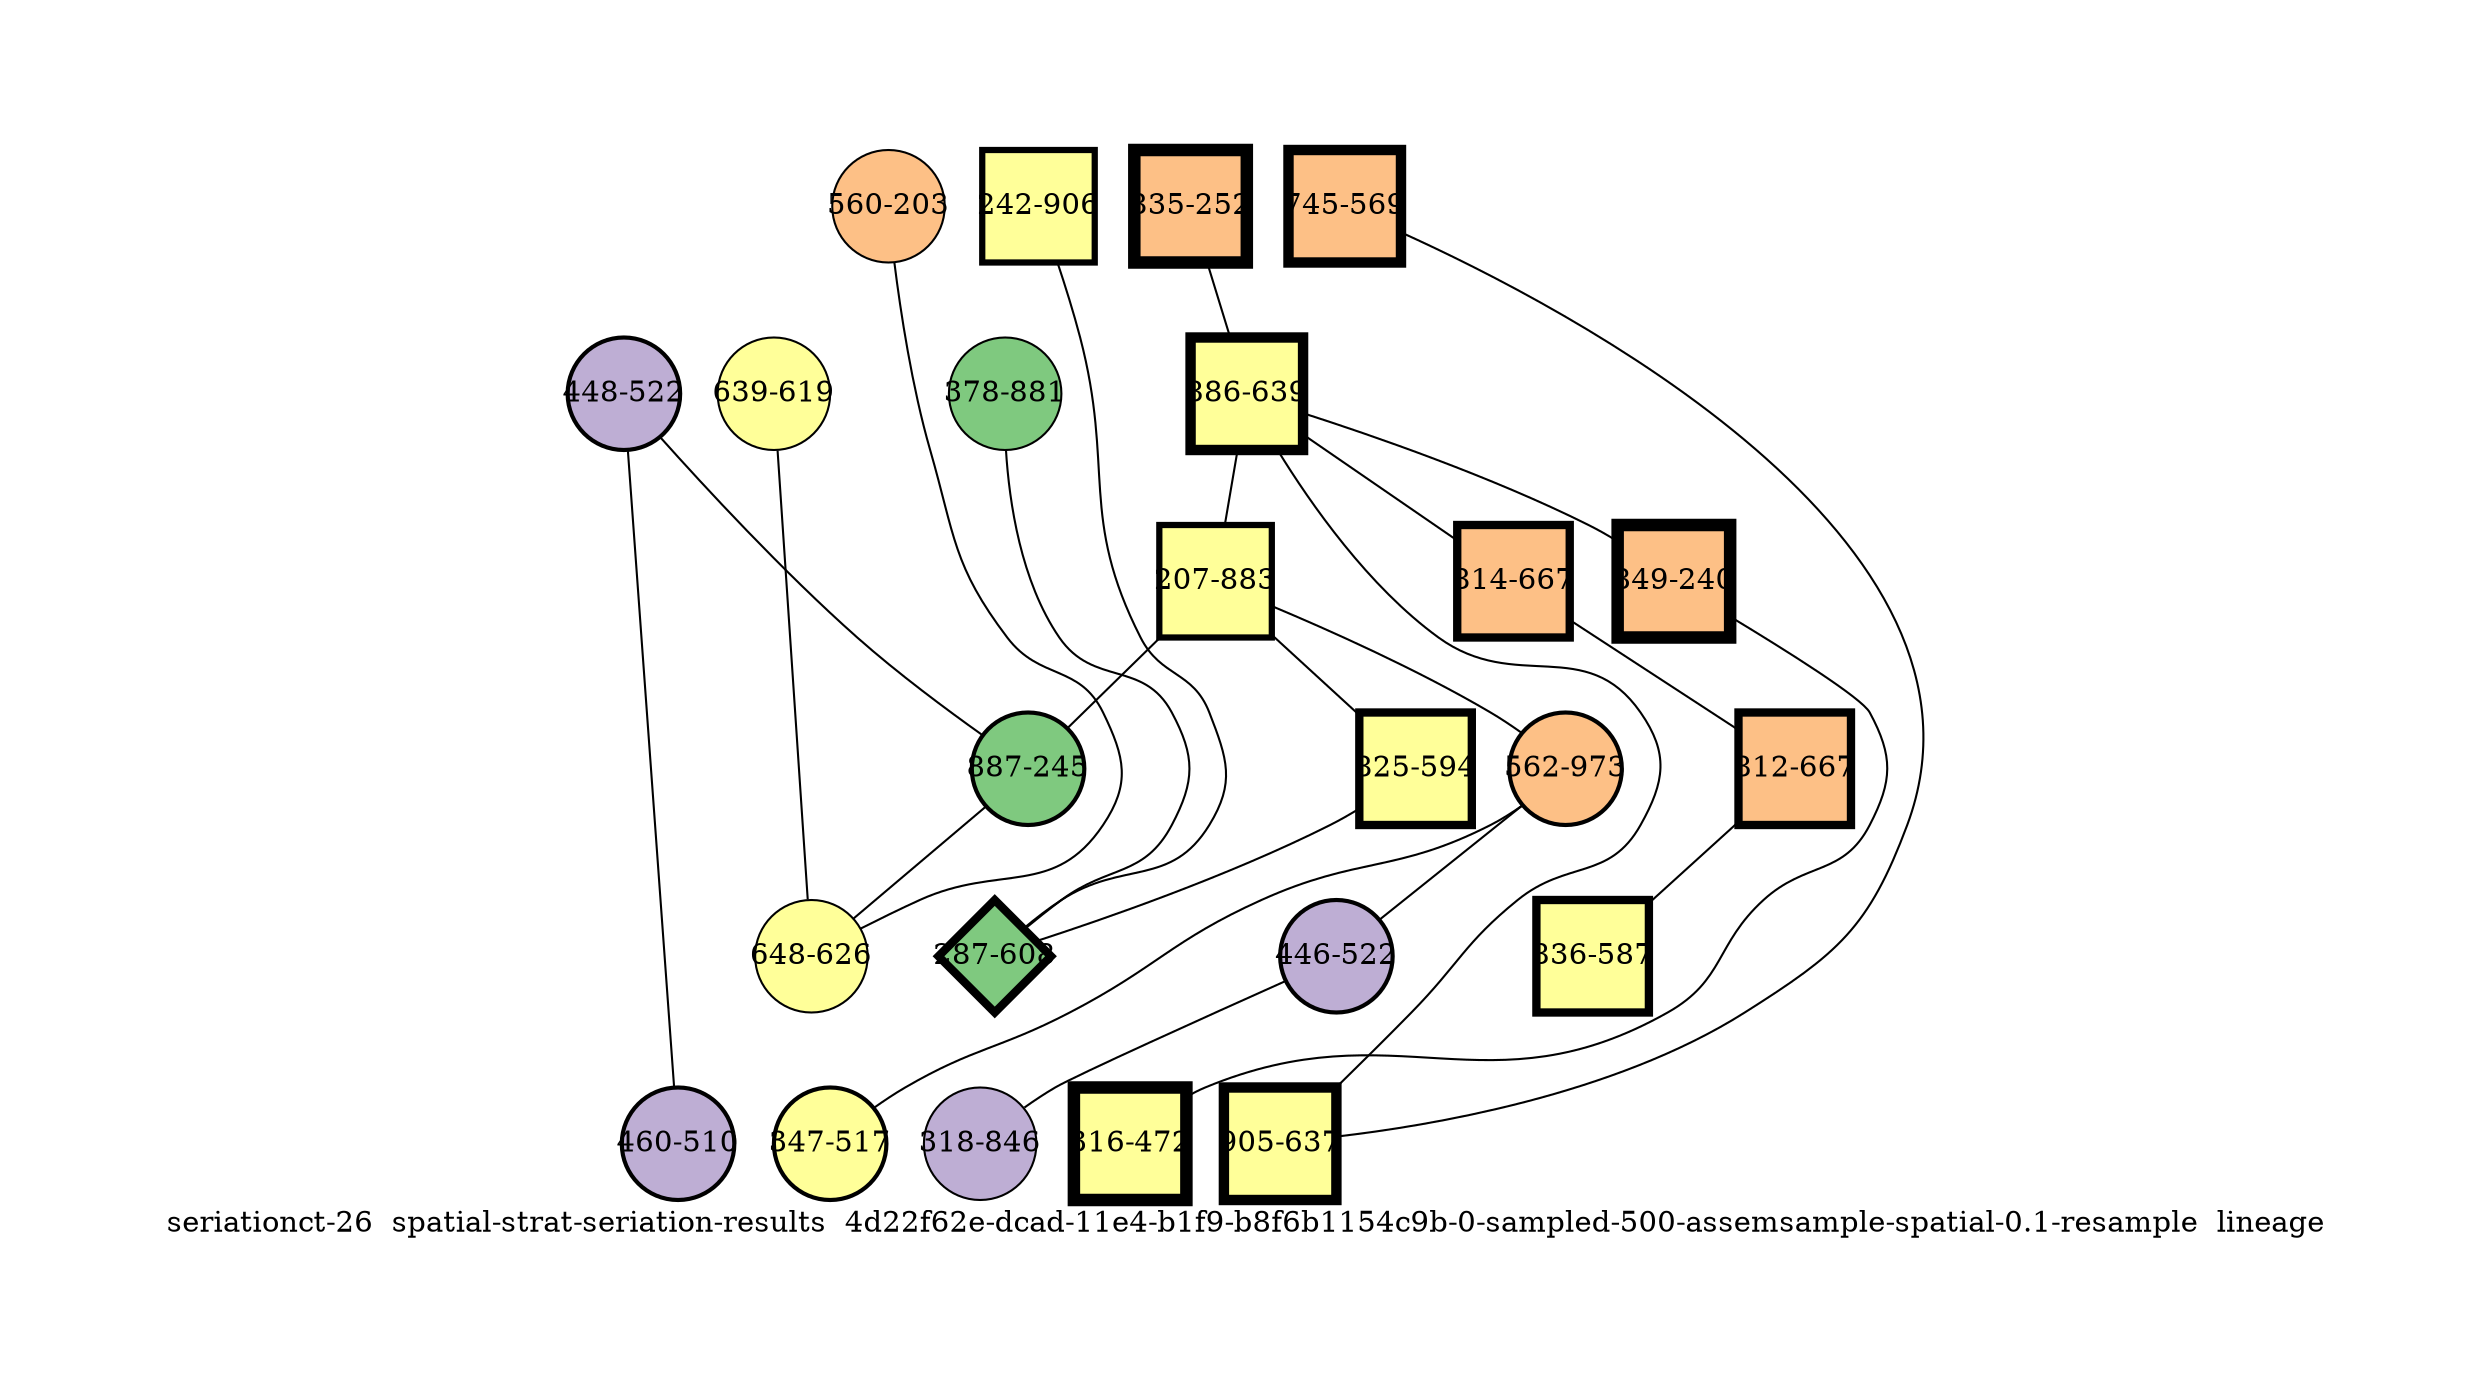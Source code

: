 strict graph "seriationct-26  spatial-strat-seriation-results  4d22f62e-dcad-11e4-b1f9-b8f6b1154c9b-0-sampled-500-assemsample-spatial-0.1-resample  lineage" {
labelloc=b;
ratio=auto;
pad="1.0";
label="seriationct-26  spatial-strat-seriation-results  4d22f62e-dcad-11e4-b1f9-b8f6b1154c9b-0-sampled-500-assemsample-spatial-0.1-resample  lineage";
node [width="0.75", style=filled, fixedsize=true, height="0.75", shape=circle, label=""];
0 [xCoordinate="252.0", appears_in_slice=6, yCoordinate="835.0", colorscheme=accent6, lineage_id=1, short_label="835-252", label="835-252", shape=square, cluster_id=2, fillcolor=3, size="500.0", id=0, penwidth="6.0"];
1 [xCoordinate="522.0", appears_in_slice=2, yCoordinate="448.0", colorscheme=accent6, lineage_id=0, short_label="448-522", label="448-522", shape=circle, cluster_id=1, fillcolor=2, size="500.0", id=1, penwidth="2.0"];
2 [xCoordinate="639.0", appears_in_slice=5, yCoordinate="886.0", colorscheme=accent6, lineage_id=1, short_label="886-639", label="886-639", shape=square, cluster_id=3, fillcolor=4, size="500.0", id=2, penwidth="5.0"];
3 [xCoordinate="883.0", appears_in_slice=3, yCoordinate="207.0", colorscheme=accent6, lineage_id=1, short_label="207-883", label="207-883", shape=square, cluster_id=3, fillcolor=4, size="500.0", id=3, penwidth="3.0"];
4 [xCoordinate="906.0", appears_in_slice=3, yCoordinate="242.0", colorscheme=accent6, lineage_id=1, short_label="242-906", label="242-906", shape=square, cluster_id=3, fillcolor=4, size="500.0", id=4, penwidth="3.0"];
5 [xCoordinate="667.0", appears_in_slice=4, yCoordinate="814.0", colorscheme=accent6, lineage_id=1, short_label="814-667", label="814-667", shape=square, cluster_id=2, fillcolor=3, size="500.0", id=5, penwidth="4.0"];
6 [xCoordinate="973.0", appears_in_slice=2, yCoordinate="562.0", colorscheme=accent6, lineage_id=0, short_label="562-973", label="562-973", shape=circle, cluster_id=2, fillcolor=3, size="500.0", id=6, penwidth="2.0"];
7 [xCoordinate="881.0", appears_in_slice=1, yCoordinate="378.0", colorscheme=accent6, lineage_id=0, short_label="378-881", label="378-881", shape=circle, cluster_id=0, fillcolor=1, size="500.0", id=7, penwidth="1.0"];
8 [xCoordinate="510.0", appears_in_slice=2, yCoordinate="460.0", colorscheme=accent6, lineage_id=0, short_label="460-510", label="460-510", shape=circle, cluster_id=1, fillcolor=2, size="500.0", id=8, penwidth="2.0"];
9 [xCoordinate="203.0", appears_in_slice=1, yCoordinate="560.0", colorscheme=accent6, lineage_id=0, short_label="560-203", label="560-203", shape=circle, cluster_id=2, fillcolor=3, size="500.0", id=9, penwidth="1.0"];
10 [xCoordinate="522.0", appears_in_slice=2, yCoordinate="446.0", colorscheme=accent6, lineage_id=0, short_label="446-522", label="446-522", shape=circle, cluster_id=1, fillcolor=2, size="500.0", id=10, penwidth="2.0"];
11 [xCoordinate="667.0", appears_in_slice=4, yCoordinate="812.0", colorscheme=accent6, lineage_id=1, short_label="812-667", label="812-667", shape=square, cluster_id=2, fillcolor=3, size="500.0", id=11, penwidth="4.0"];
12 [xCoordinate="569.0", appears_in_slice=5, yCoordinate="745.0", colorscheme=accent6, lineage_id=1, short_label="745-569", label="745-569", shape=square, cluster_id=2, fillcolor=3, size="500.0", id=12, penwidth="5.0"];
13 [xCoordinate="846.0", appears_in_slice=1, yCoordinate="318.0", colorscheme=accent6, lineage_id=0, short_label="318-846", label="318-846", shape=circle, cluster_id=1, fillcolor=2, size="500.0", id=13, penwidth="1.0"];
14 [xCoordinate="240.0", appears_in_slice=6, yCoordinate="849.0", colorscheme=accent6, lineage_id=1, short_label="849-240", label="849-240", shape=square, cluster_id=2, fillcolor=3, size="500.0", id=14, penwidth="6.0"];
15 [xCoordinate="587.0", appears_in_slice=4, yCoordinate="836.0", colorscheme=accent6, lineage_id=1, short_label="836-587", label="836-587", shape=square, cluster_id=3, fillcolor=4, size="500.0", id=15, penwidth="4.0"];
16 [xCoordinate="619.0", appears_in_slice=1, yCoordinate="639.0", colorscheme=accent6, lineage_id=0, short_label="639-619", label="639-619", shape=circle, cluster_id=3, fillcolor=4, size="500.0", id=16, penwidth="1.0"];
17 [xCoordinate="517.0", appears_in_slice=2, yCoordinate="347.0", colorscheme=accent6, lineage_id=0, short_label="347-517", label="347-517", shape=circle, cluster_id=3, fillcolor=4, size="500.0", id=17, penwidth="2.0"];
18 [xCoordinate="245.0", appears_in_slice=2, yCoordinate="887.0", colorscheme=accent6, lineage_id=0, short_label="887-245", label="887-245", shape=circle, cluster_id=0, fillcolor=1, size="500.0", id=18, penwidth="2.0"];
19 [xCoordinate="594.0", appears_in_slice=4, yCoordinate="825.0", colorscheme=accent6, lineage_id=1, short_label="825-594", label="825-594", shape=square, cluster_id=3, fillcolor=4, size="500.0", id=19, penwidth="4.0"];
20 [xCoordinate="472.0", appears_in_slice=6, yCoordinate="316.0", colorscheme=accent6, lineage_id=1, short_label="316-472", label="316-472", shape=square, cluster_id=3, fillcolor=4, size="500.0", id=20, penwidth="6.0"];
21 [xCoordinate="637.0", appears_in_slice=5, yCoordinate="905.0", colorscheme=accent6, lineage_id=1, short_label="905-637", label="905-637", shape=square, cluster_id=3, fillcolor=4, size="500.0", id=21, penwidth="5.0"];
22 [xCoordinate="626.0", appears_in_slice=1, yCoordinate="648.0", colorscheme=accent6, lineage_id=0, short_label="648-626", label="648-626", shape=circle, cluster_id=3, fillcolor=4, size="500.0", id=22, penwidth="1.0"];
23 [xCoordinate="608.0", appears_in_slice=4, yCoordinate="287.0", colorscheme=accent6, lineage_id=2, short_label="287-608", label="287-608", shape=diamond, cluster_id=0, fillcolor=1, size="500.0", id=23, penwidth="4.0"];
0 -- 2  [inverseweight="1.53125172864", weight="0.653060487244"];
1 -- 8  [inverseweight="14.6805054879", weight="0.0681175454637"];
1 -- 18  [inverseweight="1.66839156294", weight="0.599379679335"];
2 -- 3  [inverseweight="2.60763506811", weight="0.383489243656"];
2 -- 5  [inverseweight="2.07231744791", weight="0.48255155165"];
2 -- 14  [inverseweight="1.55489595886", weight="0.643129846921"];
2 -- 21  [inverseweight="2.22031521477", weight="0.450386500686"];
3 -- 19  [inverseweight="4.29283402907", weight="0.232946345754"];
3 -- 18  [inverseweight="2.03111115926", weight="0.492341345004"];
3 -- 6  [inverseweight="2.02580288856", weight="0.493631441462"];
4 -- 23  [inverseweight="1.43386012835", weight="0.69741809555"];
5 -- 11  [inverseweight="17.5465601586", weight="0.0569912273951"];
6 -- 17  [inverseweight="1.76805428514", weight="0.565593493598"];
6 -- 10  [inverseweight="15.5794238212", weight="0.0641872261435"];
7 -- 23  [inverseweight="2.23032115279", weight="0.448365921988"];
9 -- 22  [inverseweight="1.5601706246", weight="0.640955536679"];
10 -- 13  [inverseweight="1.98801264037", weight="0.503014910316"];
11 -- 15  [inverseweight="20.6901472151", weight="0.0483321838944"];
12 -- 21  [inverseweight="12.7827498141", weight="0.0782304288624"];
14 -- 20  [inverseweight="1.97426536447", weight="0.506517521908"];
16 -- 22  [inverseweight="18.6858773188", weight="0.053516352641"];
18 -- 22  [inverseweight="2.12825699618", weight="0.469868066589"];
19 -- 23  [inverseweight="2.56785325479", weight="0.389430353208"];
}
